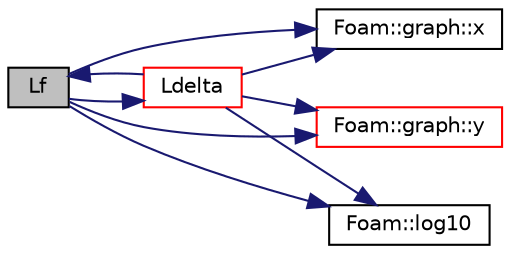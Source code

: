 digraph "Lf"
{
  bgcolor="transparent";
  edge [fontname="Helvetica",fontsize="10",labelfontname="Helvetica",labelfontsize="10"];
  node [fontname="Helvetica",fontsize="10",shape=record];
  rankdir="LR";
  Node1 [label="Lf",height=0.2,width=0.4,color="black", fillcolor="grey75", style="filled", fontcolor="black"];
  Node1 -> Node2 [color="midnightblue",fontsize="10",style="solid",fontname="Helvetica"];
  Node2 [label="Ldelta",height=0.2,width=0.4,color="red",URL="$a01646.html#aa7f180fa11de4e9a567e71c29b054d0b",tooltip="Return the one-third-octave-band PFL spectrum. "];
  Node2 -> Node3 [color="midnightblue",fontsize="10",style="solid",fontname="Helvetica"];
  Node3 [label="Foam::graph::x",height=0.2,width=0.4,color="black",URL="$a00958.html#a8b1a7d34bcd5970526f4e105fc0e2e0b"];
  Node2 -> Node1 [color="midnightblue",fontsize="10",style="solid",fontname="Helvetica"];
  Node2 -> Node4 [color="midnightblue",fontsize="10",style="solid",fontname="Helvetica"];
  Node4 [label="Foam::graph::y",height=0.2,width=0.4,color="red",URL="$a00958.html#a8de1b3ca8a587eb3f57c90f5cabc7b0e"];
  Node2 -> Node5 [color="midnightblue",fontsize="10",style="solid",fontname="Helvetica"];
  Node5 [label="Foam::log10",height=0.2,width=0.4,color="black",URL="$a10974.html#a58a2d0da0179f2ae967ab96f82818a3b"];
  Node1 -> Node5 [color="midnightblue",fontsize="10",style="solid",fontname="Helvetica"];
  Node1 -> Node3 [color="midnightblue",fontsize="10",style="solid",fontname="Helvetica"];
  Node1 -> Node4 [color="midnightblue",fontsize="10",style="solid",fontname="Helvetica"];
}
